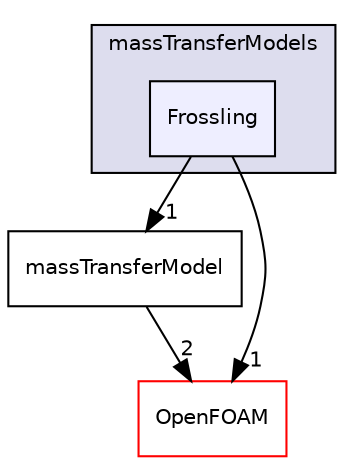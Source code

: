 digraph "src/phaseSystemModels/reactingEulerFoam/interfacialCompositionModels/massTransferModels/Frossling" {
  bgcolor=transparent;
  compound=true
  node [ fontsize="10", fontname="Helvetica"];
  edge [ labelfontsize="10", labelfontname="Helvetica"];
  subgraph clusterdir_85edfe07a895b70168789d9773b9fce9 {
    graph [ bgcolor="#ddddee", pencolor="black", label="massTransferModels" fontname="Helvetica", fontsize="10", URL="dir_85edfe07a895b70168789d9773b9fce9.html"]
  dir_d1b6737575f1f4e426d0d1b295b00ac8 [shape=box, label="Frossling", style="filled", fillcolor="#eeeeff", pencolor="black", URL="dir_d1b6737575f1f4e426d0d1b295b00ac8.html"];
  }
  dir_9adddcbd98f54d2a285105f00e7031a5 [shape=box label="massTransferModel" URL="dir_9adddcbd98f54d2a285105f00e7031a5.html"];
  dir_c5473ff19b20e6ec4dfe5c310b3778a8 [shape=box label="OpenFOAM" color="red" URL="dir_c5473ff19b20e6ec4dfe5c310b3778a8.html"];
  dir_9adddcbd98f54d2a285105f00e7031a5->dir_c5473ff19b20e6ec4dfe5c310b3778a8 [headlabel="2", labeldistance=1.5 headhref="dir_003050_002151.html"];
  dir_d1b6737575f1f4e426d0d1b295b00ac8->dir_9adddcbd98f54d2a285105f00e7031a5 [headlabel="1", labeldistance=1.5 headhref="dir_003049_003050.html"];
  dir_d1b6737575f1f4e426d0d1b295b00ac8->dir_c5473ff19b20e6ec4dfe5c310b3778a8 [headlabel="1", labeldistance=1.5 headhref="dir_003049_002151.html"];
}
